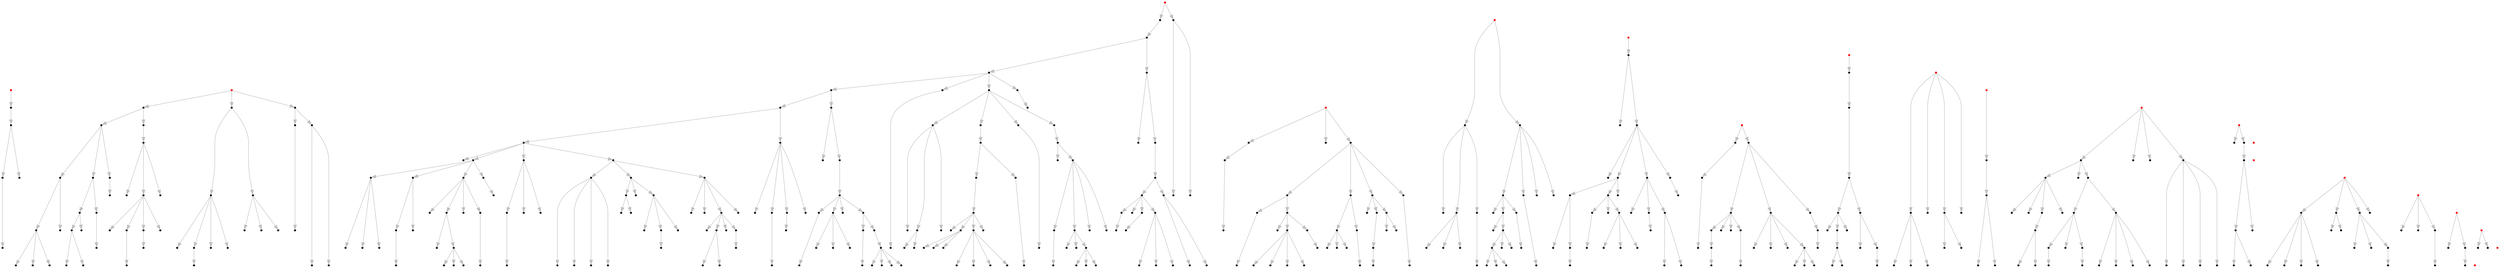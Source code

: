 digraph G {
node [shape=point];
/* 20 ranks, seed of 8086 */
r0c [color=red,pos="0,-0!"];
{rank=same r0c};
/* seed 8086 ; size of nodes in this rank: 1 */

r1c [color=red,pos="0,-1!"];
{rank=same r1c};
/* seed 8086 ; size of nodes in this rank: 1 */

r2c [color=red,pos="0,-2!"];
{rank=same r2c};
/* seed 8086 ; size of nodes in this rank: 1 */

r3c [color=red,pos="0,-3!"];
r3t0 [pos="0.25,-3!"];
r0c -> r3t0 [color="grey"];
{rank=same r3c r3t0};
/* seed 8086 ; size of nodes in this rank: 2 */

r4c [color=red,pos="0,-4!"];
r4t0 [pos="0.25,-4!"];
r2c -> r4t0 [color="grey"];
r4t1 [pos="0.5,-4!"];
r2c -> r4t1 [color="grey"];
{rank=same r4c r4t0 r4t1};
/* seed 8086 ; size of nodes in this rank: 3 */

r5c [color=red,pos="0,-5!"];
r5t0 [pos="0.25,-5!"];
r4t0 -> r5t0 [color="grey"];
{rank=same r5c r5t0};
/* seed 8086 ; size of nodes in this rank: 2 */

r6c [color=red,pos="0,-6!"];
r6t0 [pos="0.25,-6!"];
r3t0 -> r6t0 [color="grey"];
{rank=same r6c r6t0};
/* seed 8086 ; size of nodes in this rank: 2 */

r7c [color=red,pos="0,-7!"];
r7t0 [pos="0.25,-7!"];
r5c -> r7t0 [color="grey"];
{rank=same r7c r7t0};
/* seed 8086 ; size of nodes in this rank: 2 */

r8c [color=red,pos="0,-8!"];
r8t0 [pos="0.25,-8!"];
r5t0 -> r8t0 [color="grey"];
r8t1 [pos="0.5,-8!"];
r5t0 -> r8t1 [color="grey"];
r8t2 [pos="0.75,-8!"];
r7c -> r8t2 [color="grey"];
{rank=same r8c r8t0 r8t1 r8t2};
/* seed 8086 ; size of nodes in this rank: 4 */

r9c [color=red,pos="0,-9!"];
r9t0 [pos="0.25,-9!"];
r8t0 -> r9t0 [color="grey"];
r9t1 [pos="0.5,-9!"];
r8t0 -> r9t1 [color="grey"];
r9t2 [pos="0.75,-9!"];
r8t0 -> r9t2 [color="grey"];
r9t3 [pos="1.0,-9!"];
r8t0 -> r9t3 [color="grey"];
{rank=same r9c r9t0 r9t1 r9t2 r9t3};
/* seed 8086 ; size of nodes in this rank: 5 */

r10c [color=red,pos="0,-10!"];
r10t0 [pos="0.25,-10!"];
r1c -> r10t0 [color="grey"];
r10t1 [pos="0.5,-10!"];
r1c -> r10t1 [color="grey"];
r10t2 [pos="0.75,-10!"];
r1c -> r10t2 [color="grey"];
r10t3 [pos="1.0,-10!"];
r8t2 -> r10t3 [color="grey"];
r10t4 [pos="1.25,-10!"];
r9t0 -> r10t4 [color="grey"];
r10t5 [pos="1.5,-10!"];
r9t0 -> r10t5 [color="grey"];
r10t6 [pos="1.75,-10!"];
r9t3 -> r10t6 [color="grey"];
{rank=same r10c r10t0 r10t1 r10t2 r10t3 r10t4 r10t5 r10t6};
/* seed 8086 ; size of nodes in this rank: 8 */

r11c [color=red,pos="0,-11!"];
r11t0 [pos="0.25,-11!"];
r4c -> r11t0 [color="grey"];
r11t1 [pos="0.5,-11!"];
r4c -> r11t1 [color="grey"];
r11t2 [pos="0.75,-11!"];
r7t0 -> r11t2 [color="grey"];
r11t3 [pos="1.0,-11!"];
r7t0 -> r11t3 [color="grey"];
r11t4 [pos="1.25,-11!"];
r9t2 -> r11t4 [color="grey"];
r11t5 [pos="1.5,-11!"];
r9t2 -> r11t5 [color="grey"];
r11t6 [pos="1.75,-11!"];
r9t2 -> r11t6 [color="grey"];
r11t7 [pos="2.0,-11!"];
r9t2 -> r11t7 [color="grey"];
r11t8 [pos="2.25,-11!"];
r10t0 -> r11t8 [color="grey"];
r11t9 [pos="2.5,-11!"];
r10t0 -> r11t9 [color="grey"];
r11t10 [pos="2.75,-11!"];
r10t2 -> r11t10 [color="grey"];
r11t11 [pos="3.0,-11!"];
r10t2 -> r11t11 [color="grey"];
{rank=same r11c r11t0 r11t1 r11t2 r11t3 r11t4 r11t5 r11t6 r11t7 r11t8 r11t9 r11t10 r11t11};
/* seed 8086 ; size of nodes in this rank: 13 */

r12c [color=red,pos="0,-12!"];
r12t0 [pos="0.25,-12!"];
r3c -> r12t0 [color="grey"];
r12t1 [pos="0.5,-12!"];
r3c -> r12t1 [color="grey"];
r12t2 [pos="0.75,-12!"];
r3c -> r12t2 [color="grey"];
r12t3 [pos="1.0,-12!"];
r6c -> r12t3 [color="grey"];
r12t4 [pos="1.25,-12!"];
r6c -> r12t4 [color="grey"];
r12t5 [pos="1.5,-12!"];
r8t1 -> r12t5 [color="grey"];
r12t6 [pos="1.75,-12!"];
r8t1 -> r12t6 [color="grey"];
r12t7 [pos="2.0,-12!"];
r10t4 -> r12t7 [color="grey"];
r12t8 [pos="2.25,-12!"];
r10t4 -> r12t8 [color="grey"];
r12t9 [pos="2.5,-12!"];
r11c -> r12t9 [color="grey"];
r12t10 [pos="2.75,-12!"];
r11c -> r12t10 [color="grey"];
r12t11 [pos="3.0,-12!"];
r11t5 -> r12t11 [color="grey"];
r12t12 [pos="3.25,-12!"];
r11t7 -> r12t12 [color="grey"];
r12t13 [pos="3.5,-12!"];
r11t9 -> r12t13 [color="grey"];
{rank=same r12c r12t0 r12t1 r12t2 r12t3 r12t4 r12t5 r12t6 r12t7 r12t8 r12t9 r12t10 r12t11 r12t12 r12t13};
/* seed 8086 ; size of nodes in this rank: 15 */

r13c [color=red,pos="0,-13!"];
r13t0 [pos="0.25,-13!"];
r9c -> r13t0 [color="grey"];
r13t1 [pos="0.5,-13!"];
r10c -> r13t1 [color="grey"];
r13t2 [pos="0.75,-13!"];
r10c -> r13t2 [color="grey"];
r13t3 [pos="1.0,-13!"];
r10c -> r13t3 [color="grey"];
r13t4 [pos="1.25,-13!"];
r10c -> r13t4 [color="grey"];
r13t5 [pos="1.5,-13!"];
r10t5 -> r13t5 [color="grey"];
r13t6 [pos="1.75,-13!"];
r10t5 -> r13t6 [color="grey"];
r13t7 [pos="2.0,-13!"];
r12t0 -> r13t7 [color="grey"];
r13t8 [pos="2.25,-13!"];
r12t7 -> r13t8 [color="grey"];
r13t9 [pos="2.5,-13!"];
r12t7 -> r13t9 [color="grey"];
r13t10 [pos="2.75,-13!"];
r12t7 -> r13t10 [color="grey"];
r13t11 [pos="3.0,-13!"];
r12t7 -> r13t11 [color="grey"];
r13t12 [pos="3.25,-13!"];
r12t10 -> r13t12 [color="grey"];
r13t13 [pos="3.5,-13!"];
r12t12 -> r13t13 [color="grey"];
r13t14 [pos="3.75,-13!"];
r12t12 -> r13t14 [color="grey"];
{rank=same r13c r13t0 r13t1 r13t2 r13t3 r13t4 r13t5 r13t6 r13t7 r13t8 r13t9 r13t10 r13t11 r13t12 r13t13 r13t14};
/* seed 8086 ; size of nodes in this rank: 16 */

r14c [color=red,pos="0,-14!"];
r14t0 [pos="0.25,-14!"];
r6t0 -> r14t0 [color="grey"];
r14t1 [pos="0.5,-14!"];
r6t0 -> r14t1 [color="grey"];
r14t2 [pos="0.75,-14!"];
r10t3 -> r14t2 [color="grey"];
r14t3 [pos="1.0,-14!"];
r11t3 -> r14t3 [color="grey"];
r14t4 [pos="1.25,-14!"];
r11t3 -> r14t4 [color="grey"];
r14t5 [pos="1.5,-14!"];
r11t3 -> r14t5 [color="grey"];
r14t6 [pos="1.75,-14!"];
r11t3 -> r14t6 [color="grey"];
r14t7 [pos="2.0,-14!"];
r11t8 -> r14t7 [color="grey"];
r14t8 [pos="2.25,-14!"];
r11t8 -> r14t8 [color="grey"];
r14t9 [pos="2.5,-14!"];
r11t8 -> r14t9 [color="grey"];
r14t10 [pos="2.75,-14!"];
r12t3 -> r14t10 [color="grey"];
r14t11 [pos="3.0,-14!"];
r12t6 -> r14t11 [color="grey"];
r14t12 [pos="3.25,-14!"];
r12t11 -> r14t12 [color="grey"];
r14t13 [pos="3.5,-14!"];
r12t11 -> r14t13 [color="grey"];
r14t14 [pos="3.75,-14!"];
r13t1 -> r14t14 [color="grey"];
r14t15 [pos="4.0,-14!"];
r13t1 -> r14t15 [color="grey"];
r14t16 [pos="4.25,-14!"];
r13t1 -> r14t16 [color="grey"];
r14t17 [pos="4.5,-14!"];
r13t9 -> r14t17 [color="grey"];
r14t18 [pos="4.75,-14!"];
r13t9 -> r14t18 [color="grey"];
r14t19 [pos="5.0,-14!"];
r13t9 -> r14t19 [color="grey"];
r14t20 [pos="5.25,-14!"];
r13t9 -> r14t20 [color="grey"];
r14t21 [pos="5.5,-14!"];
r13t11 -> r14t21 [color="grey"];
r14t22 [pos="5.75,-14!"];
r13t11 -> r14t22 [color="grey"];
r14t23 [pos="6.0,-14!"];
r13t11 -> r14t23 [color="grey"];
{rank=same r14c r14t0 r14t1 r14t2 r14t3 r14t4 r14t5 r14t6 r14t7 r14t8 r14t9 r14t10 r14t11 r14t12 r14t13 r14t14 r14t15 r14t16 r14t17 r14t18 r14t19 r14t20 r14t21 r14t22 r14t23};
/* seed 8086 ; size of nodes in this rank: 25 */

r15c [color=red,pos="0,-15!"];
r15t0 [pos="0.25,-15!"];
r4t1 -> r15t0 [color="grey"];
r15t1 [pos="0.5,-15!"];
r4t1 -> r15t1 [color="grey"];
r15t2 [pos="0.75,-15!"];
r10t1 -> r15t2 [color="grey"];
r15t3 [pos="1.0,-15!"];
r10t1 -> r15t3 [color="grey"];
r15t4 [pos="1.25,-15!"];
r11t1 -> r15t4 [color="grey"];
r15t5 [pos="1.5,-15!"];
r11t1 -> r15t5 [color="grey"];
r15t6 [pos="1.75,-15!"];
r11t1 -> r15t6 [color="grey"];
r15t7 [pos="2.0,-15!"];
r11t1 -> r15t7 [color="grey"];
r15t8 [pos="2.25,-15!"];
r12t2 -> r15t8 [color="grey"];
r15t9 [pos="2.5,-15!"];
r12t2 -> r15t9 [color="grey"];
r15t10 [pos="2.75,-15!"];
r12t2 -> r15t10 [color="grey"];
r15t11 [pos="3.0,-15!"];
r12t2 -> r15t11 [color="grey"];
r15t12 [pos="3.25,-15!"];
r12t13 -> r15t12 [color="grey"];
r15t13 [pos="3.5,-15!"];
r12t13 -> r15t13 [color="grey"];
r15t14 [pos="3.75,-15!"];
r12t13 -> r15t14 [color="grey"];
r15t15 [pos="4.0,-15!"];
r13t0 -> r15t15 [color="grey"];
r15t16 [pos="4.25,-15!"];
r13t6 -> r15t16 [color="grey"];
r15t17 [pos="4.5,-15!"];
r14t4 -> r15t17 [color="grey"];
r15t18 [pos="4.75,-15!"];
r14t4 -> r15t18 [color="grey"];
r15t19 [pos="5.0,-15!"];
r14t4 -> r15t19 [color="grey"];
r15t20 [pos="5.25,-15!"];
r14t6 -> r15t20 [color="grey"];
r15t21 [pos="5.5,-15!"];
r14t9 -> r15t21 [color="grey"];
r15t22 [pos="5.75,-15!"];
r14t11 -> r15t22 [color="grey"];
r15t23 [pos="6.0,-15!"];
r14t11 -> r15t23 [color="grey"];
r15t24 [pos="6.25,-15!"];
r14t20 -> r15t24 [color="grey"];
r15t25 [pos="6.5,-15!"];
r14t22 -> r15t25 [color="grey"];
r15t26 [pos="6.75,-15!"];
r14t22 -> r15t26 [color="grey"];
r15t27 [pos="7.0,-15!"];
r14t22 -> r15t27 [color="grey"];
{rank=same r15c r15t0 r15t1 r15t2 r15t3 r15t4 r15t5 r15t6 r15t7 r15t8 r15t9 r15t10 r15t11 r15t12 r15t13 r15t14 r15t15 r15t16 r15t17 r15t18 r15t19 r15t20 r15t21 r15t22 r15t23 r15t24 r15t25 r15t26 r15t27};
/* seed 8086 ; size of nodes in this rank: 29 */

r16c [color=red,pos="0,-16!"];
r16t0 [pos="0.25,-16!"];
r8c -> r16t0 [color="grey"];
r16t1 [pos="0.5,-16!"];
r8c -> r16t1 [color="grey"];
r16t2 [pos="0.75,-16!"];
r8c -> r16t2 [color="grey"];
r16t3 [pos="1.0,-16!"];
r8c -> r16t3 [color="grey"];
r16t4 [pos="1.25,-16!"];
r11t0 -> r16t4 [color="grey"];
r16t5 [pos="1.5,-16!"];
r11t0 -> r16t5 [color="grey"];
r16t6 [pos="1.75,-16!"];
r11t0 -> r16t6 [color="grey"];
r16t7 [pos="2.0,-16!"];
r12t4 -> r16t7 [color="grey"];
r16t8 [pos="2.25,-16!"];
r12t4 -> r16t8 [color="grey"];
r16t9 [pos="2.5,-16!"];
r12t4 -> r16t9 [color="grey"];
r16t10 [pos="2.75,-16!"];
r12t8 -> r16t10 [color="grey"];
r16t11 [pos="3.0,-16!"];
r12t8 -> r16t11 [color="grey"];
r16t12 [pos="3.25,-16!"];
r12t8 -> r16t12 [color="grey"];
r16t13 [pos="3.5,-16!"];
r12t8 -> r16t13 [color="grey"];
r16t14 [pos="3.75,-16!"];
r13t10 -> r16t14 [color="grey"];
r16t15 [pos="4.0,-16!"];
r13t10 -> r16t15 [color="grey"];
r16t16 [pos="4.25,-16!"];
r13t10 -> r16t16 [color="grey"];
r16t17 [pos="4.5,-16!"];
r14c -> r16t17 [color="grey"];
r16t18 [pos="4.75,-16!"];
r14c -> r16t18 [color="grey"];
r16t19 [pos="5.0,-16!"];
r14c -> r16t19 [color="grey"];
r16t20 [pos="5.25,-16!"];
r14c -> r16t20 [color="grey"];
r16t21 [pos="5.5,-16!"];
r14t2 -> r16t21 [color="grey"];
r16t22 [pos="5.75,-16!"];
r14t2 -> r16t22 [color="grey"];
r16t23 [pos="6.0,-16!"];
r14t5 -> r16t23 [color="grey"];
r16t24 [pos="6.25,-16!"];
r14t5 -> r16t24 [color="grey"];
r16t25 [pos="6.5,-16!"];
r14t5 -> r16t25 [color="grey"];
r16t26 [pos="6.75,-16!"];
r14t8 -> r16t26 [color="grey"];
r16t27 [pos="7.0,-16!"];
r14t8 -> r16t27 [color="grey"];
r16t28 [pos="7.25,-16!"];
r14t12 -> r16t28 [color="grey"];
r16t29 [pos="7.5,-16!"];
r14t14 -> r16t29 [color="grey"];
r16t30 [pos="7.75,-16!"];
r14t14 -> r16t30 [color="grey"];
r16t31 [pos="8.0,-16!"];
r14t14 -> r16t31 [color="grey"];
r16t32 [pos="8.25,-16!"];
r14t14 -> r16t32 [color="grey"];
r16t33 [pos="8.5,-16!"];
r14t16 -> r16t33 [color="grey"];
r16t34 [pos="8.75,-16!"];
r14t16 -> r16t34 [color="grey"];
r16t35 [pos="9.0,-16!"];
r14t19 -> r16t35 [color="grey"];
r16t36 [pos="9.25,-16!"];
r14t19 -> r16t36 [color="grey"];
r16t37 [pos="9.5,-16!"];
r14t19 -> r16t37 [color="grey"];
r16t38 [pos="9.75,-16!"];
r14t19 -> r16t38 [color="grey"];
r16t39 [pos="10.0,-16!"];
r14t23 -> r16t39 [color="grey"];
r16t40 [pos="10.25,-16!"];
r14t23 -> r16t40 [color="grey"];
r16t41 [pos="10.5,-16!"];
r14t23 -> r16t41 [color="grey"];
r16t42 [pos="10.75,-16!"];
r14t23 -> r16t42 [color="grey"];
r16t43 [pos="11.0,-16!"];
r15t4 -> r16t43 [color="grey"];
r16t44 [pos="11.25,-16!"];
r15t4 -> r16t44 [color="grey"];
r16t45 [pos="11.5,-16!"];
r15t4 -> r16t45 [color="grey"];
r16t46 [pos="11.75,-16!"];
r15t8 -> r16t46 [color="grey"];
r16t47 [pos="12.0,-16!"];
r15t8 -> r16t47 [color="grey"];
r16t48 [pos="12.25,-16!"];
r15t10 -> r16t48 [color="grey"];
r16t49 [pos="12.5,-16!"];
r15t10 -> r16t49 [color="grey"];
r16t50 [pos="12.75,-16!"];
r15t10 -> r16t50 [color="grey"];
r16t51 [pos="13.0,-16!"];
r15t16 -> r16t51 [color="grey"];
r16t52 [pos="13.25,-16!"];
r15t16 -> r16t52 [color="grey"];
r16t53 [pos="13.5,-16!"];
r15t16 -> r16t53 [color="grey"];
r16t54 [pos="13.75,-16!"];
r15t16 -> r16t54 [color="grey"];
r16t55 [pos="14.0,-16!"];
r15t18 -> r16t55 [color="grey"];
r16t56 [pos="14.25,-16!"];
r15t18 -> r16t56 [color="grey"];
r16t57 [pos="14.5,-16!"];
r15t18 -> r16t57 [color="grey"];
r16t58 [pos="14.75,-16!"];
r15t22 -> r16t58 [color="grey"];
r16t59 [pos="15.0,-16!"];
r15t22 -> r16t59 [color="grey"];
r16t60 [pos="15.25,-16!"];
r15t22 -> r16t60 [color="grey"];
r16t61 [pos="15.5,-16!"];
r15t22 -> r16t61 [color="grey"];
r16t62 [pos="15.75,-16!"];
r15t25 -> r16t62 [color="grey"];
r16t63 [pos="16.0,-16!"];
r15t25 -> r16t63 [color="grey"];
{rank=same r16c r16t0 r16t1 r16t2 r16t3 r16t4 r16t5 r16t6 r16t7 r16t8 r16t9 r16t10 r16t11 r16t12 r16t13 r16t14 r16t15 r16t16 r16t17 r16t18 r16t19 r16t20 r16t21 r16t22 r16t23 r16t24 r16t25 r16t26 r16t27 r16t28 r16t29 r16t30 r16t31 r16t32 r16t33 r16t34 r16t35 r16t36 r16t37 r16t38 r16t39 r16t40 r16t41 r16t42 r16t43 r16t44 r16t45 r16t46 r16t47 r16t48 r16t49 r16t50 r16t51 r16t52 r16t53 r16t54 r16t55 r16t56 r16t57 r16t58 r16t59 r16t60 r16t61 r16t62 r16t63};
/* seed 8086 ; size of nodes in this rank: 65 */

r17c [color=red,pos="0,-17!"];
r17t0 [pos="0.25,-17!"];
r11t4 -> r17t0 [color="grey"];
r17t1 [pos="0.5,-17!"];
r11t4 -> r17t1 [color="grey"];
r17t2 [pos="0.75,-17!"];
r11t4 -> r17t2 [color="grey"];
r17t3 [pos="1.0,-17!"];
r11t10 -> r17t3 [color="grey"];
r17t4 [pos="1.25,-17!"];
r13t7 -> r17t4 [color="grey"];
r17t5 [pos="1.5,-17!"];
r13t12 -> r17t5 [color="grey"];
r17t6 [pos="1.75,-17!"];
r13t12 -> r17t6 [color="grey"];
r17t7 [pos="2.0,-17!"];
r13t14 -> r17t7 [color="grey"];
r17t8 [pos="2.25,-17!"];
r13t14 -> r17t8 [color="grey"];
r17t9 [pos="2.5,-17!"];
r13t14 -> r17t9 [color="grey"];
r17t10 [pos="2.75,-17!"];
r13t14 -> r17t10 [color="grey"];
r17t11 [pos="3.0,-17!"];
r14t7 -> r17t11 [color="grey"];
r17t12 [pos="3.25,-17!"];
r14t7 -> r17t12 [color="grey"];
r17t13 [pos="3.5,-17!"];
r14t18 -> r17t13 [color="grey"];
r17t14 [pos="3.75,-17!"];
r14t18 -> r17t14 [color="grey"];
r17t15 [pos="4.0,-17!"];
r15c -> r17t15 [color="grey"];
r17t16 [pos="4.25,-17!"];
r15c -> r17t16 [color="grey"];
r17t17 [pos="4.5,-17!"];
r15c -> r17t17 [color="grey"];
r17t18 [pos="4.75,-17!"];
r15t3 -> r17t18 [color="grey"];
r17t19 [pos="5.0,-17!"];
r15t3 -> r17t19 [color="grey"];
r17t20 [pos="5.25,-17!"];
r15t3 -> r17t20 [color="grey"];
r17t21 [pos="5.5,-17!"];
r15t9 -> r17t21 [color="grey"];
r17t22 [pos="5.75,-17!"];
r15t9 -> r17t22 [color="grey"];
r17t23 [pos="6.0,-17!"];
r15t13 -> r17t23 [color="grey"];
r17t24 [pos="6.25,-17!"];
r15t13 -> r17t24 [color="grey"];
r17t25 [pos="6.5,-17!"];
r15t13 -> r17t25 [color="grey"];
r17t26 [pos="6.75,-17!"];
r15t13 -> r17t26 [color="grey"];
r17t27 [pos="7.0,-17!"];
r15t27 -> r17t27 [color="grey"];
r17t28 [pos="7.25,-17!"];
r15t27 -> r17t28 [color="grey"];
r17t29 [pos="7.5,-17!"];
r15t27 -> r17t29 [color="grey"];
r17t30 [pos="7.75,-17!"];
r16t7 -> r17t30 [color="grey"];
r17t31 [pos="8.0,-17!"];
r16t7 -> r17t31 [color="grey"];
r17t32 [pos="8.25,-17!"];
r16t7 -> r17t32 [color="grey"];
r17t33 [pos="8.5,-17!"];
r16t7 -> r17t33 [color="grey"];
r17t34 [pos="8.75,-17!"];
r16t9 -> r17t34 [color="grey"];
r17t35 [pos="9.0,-17!"];
r16t12 -> r17t35 [color="grey"];
r17t36 [pos="9.25,-17!"];
r16t18 -> r17t36 [color="grey"];
r17t37 [pos="9.5,-17!"];
r16t18 -> r17t37 [color="grey"];
r17t38 [pos="9.75,-17!"];
r16t21 -> r17t38 [color="grey"];
r17t39 [pos="10.0,-17!"];
r16t21 -> r17t39 [color="grey"];
r17t40 [pos="10.25,-17!"];
r16t21 -> r17t40 [color="grey"];
r17t41 [pos="10.5,-17!"];
r16t24 -> r17t41 [color="grey"];
r17t42 [pos="10.75,-17!"];
r16t26 -> r17t42 [color="grey"];
r17t43 [pos="11.0,-17!"];
r16t26 -> r17t43 [color="grey"];
r17t44 [pos="11.25,-17!"];
r16t28 -> r17t44 [color="grey"];
r17t45 [pos="11.5,-17!"];
r16t28 -> r17t45 [color="grey"];
r17t46 [pos="11.75,-17!"];
r16t28 -> r17t46 [color="grey"];
r17t47 [pos="12.0,-17!"];
r16t28 -> r17t47 [color="grey"];
r17t48 [pos="12.25,-17!"];
r16t31 -> r17t48 [color="grey"];
r17t49 [pos="12.5,-17!"];
r16t41 -> r17t49 [color="grey"];
r17t50 [pos="12.75,-17!"];
r16t41 -> r17t50 [color="grey"];
r17t51 [pos="13.0,-17!"];
r16t41 -> r17t51 [color="grey"];
r17t52 [pos="13.25,-17!"];
r16t41 -> r17t52 [color="grey"];
r17t53 [pos="13.5,-17!"];
r16t44 -> r17t53 [color="grey"];
r17t54 [pos="13.75,-17!"];
r16t44 -> r17t54 [color="grey"];
r17t55 [pos="14.0,-17!"];
r16t47 -> r17t55 [color="grey"];
r17t56 [pos="14.25,-17!"];
r16t47 -> r17t56 [color="grey"];
r17t57 [pos="14.5,-17!"];
r16t47 -> r17t57 [color="grey"];
r17t58 [pos="14.75,-17!"];
r16t50 -> r17t58 [color="grey"];
r17t59 [pos="15.0,-17!"];
r16t50 -> r17t59 [color="grey"];
r17t60 [pos="15.25,-17!"];
r16t54 -> r17t60 [color="grey"];
r17t61 [pos="15.5,-17!"];
r16t54 -> r17t61 [color="grey"];
r17t62 [pos="15.75,-17!"];
r16t58 -> r17t62 [color="grey"];
r17t63 [pos="16.0,-17!"];
r16t60 -> r17t63 [color="grey"];
{rank=same r17c r17t0 r17t1 r17t2 r17t3 r17t4 r17t5 r17t6 r17t7 r17t8 r17t9 r17t10 r17t11 r17t12 r17t13 r17t14 r17t15 r17t16 r17t17 r17t18 r17t19 r17t20 r17t21 r17t22 r17t23 r17t24 r17t25 r17t26 r17t27 r17t28 r17t29 r17t30 r17t31 r17t32 r17t33 r17t34 r17t35 r17t36 r17t37 r17t38 r17t39 r17t40 r17t41 r17t42 r17t43 r17t44 r17t45 r17t46 r17t47 r17t48 r17t49 r17t50 r17t51 r17t52 r17t53 r17t54 r17t55 r17t56 r17t57 r17t58 r17t59 r17t60 r17t61 r17t62 r17t63};
/* seed 8086 ; size of nodes in this rank: 65 */

r18c [color=red,pos="0,-18!"];
r18t0 [pos="0.25,-18!"];
r9t1 -> r18t0 [color="grey"];
r18t1 [pos="0.5,-18!"];
r11t6 -> r18t1 [color="grey"];
r18t2 [pos="0.75,-18!"];
r14t0 -> r18t2 [color="grey"];
r18t3 [pos="1.0,-18!"];
r14t10 -> r18t3 [color="grey"];
r18t4 [pos="1.25,-18!"];
r14t17 -> r18t4 [color="grey"];
r18t5 [pos="1.5,-18!"];
r14t17 -> r18t5 [color="grey"];
r18t6 [pos="1.75,-18!"];
r14t17 -> r18t6 [color="grey"];
r18t7 [pos="2.0,-18!"];
r15t2 -> r18t7 [color="grey"];
r18t8 [pos="2.25,-18!"];
r15t2 -> r18t8 [color="grey"];
r18t9 [pos="2.5,-18!"];
r15t2 -> r18t9 [color="grey"];
r18t10 [pos="2.75,-18!"];
r15t2 -> r18t10 [color="grey"];
r18t11 [pos="3.0,-18!"];
r15t17 -> r18t11 [color="grey"];
r18t12 [pos="3.25,-18!"];
r15t17 -> r18t12 [color="grey"];
r18t13 [pos="3.5,-18!"];
r16c -> r18t13 [color="grey"];
r18t14 [pos="3.75,-18!"];
r16c -> r18t14 [color="grey"];
r18t15 [pos="4.0,-18!"];
r16t2 -> r18t15 [color="grey"];
r18t16 [pos="4.25,-18!"];
r16t2 -> r18t16 [color="grey"];
r18t17 [pos="4.5,-18!"];
r16t5 -> r18t17 [color="grey"];
r18t18 [pos="4.75,-18!"];
r16t5 -> r18t18 [color="grey"];
r18t19 [pos="5.0,-18!"];
r16t5 -> r18t19 [color="grey"];
r18t20 [pos="5.25,-18!"];
r16t8 -> r18t20 [color="grey"];
r18t21 [pos="5.5,-18!"];
r16t8 -> r18t21 [color="grey"];
r18t22 [pos="5.75,-18!"];
r16t8 -> r18t22 [color="grey"];
r18t23 [pos="6.0,-18!"];
r16t8 -> r18t23 [color="grey"];
r18t24 [pos="6.25,-18!"];
r16t19 -> r18t24 [color="grey"];
r18t25 [pos="6.5,-18!"];
r16t19 -> r18t25 [color="grey"];
r18t26 [pos="6.75,-18!"];
r16t19 -> r18t26 [color="grey"];
r18t27 [pos="7.0,-18!"];
r16t22 -> r18t27 [color="grey"];
r18t28 [pos="7.25,-18!"];
r16t22 -> r18t28 [color="grey"];
r18t29 [pos="7.5,-18!"];
r16t27 -> r18t29 [color="grey"];
r18t30 [pos="7.75,-18!"];
r16t33 -> r18t30 [color="grey"];
r18t31 [pos="8.0,-18!"];
r16t33 -> r18t31 [color="grey"];
r18t32 [pos="8.25,-18!"];
r16t33 -> r18t32 [color="grey"];
r18t33 [pos="8.5,-18!"];
r16t36 -> r18t33 [color="grey"];
r18t34 [pos="8.75,-18!"];
r16t36 -> r18t34 [color="grey"];
r18t35 [pos="9.0,-18!"];
r16t45 -> r18t35 [color="grey"];
r18t36 [pos="9.25,-18!"];
r16t49 -> r18t36 [color="grey"];
r18t37 [pos="9.5,-18!"];
r16t52 -> r18t37 [color="grey"];
r18t38 [pos="9.75,-18!"];
r16t52 -> r18t38 [color="grey"];
r18t39 [pos="10.0,-18!"];
r16t52 -> r18t39 [color="grey"];
r18t40 [pos="10.25,-18!"];
r16t55 -> r18t40 [color="grey"];
r18t41 [pos="10.5,-18!"];
r16t57 -> r18t41 [color="grey"];
r18t42 [pos="10.75,-18!"];
r16t57 -> r18t42 [color="grey"];
r18t43 [pos="11.0,-18!"];
r16t57 -> r18t43 [color="grey"];
r18t44 [pos="11.25,-18!"];
r17c -> r18t44 [color="grey"];
r18t45 [pos="11.5,-18!"];
r17c -> r18t45 [color="grey"];
r18t46 [pos="11.75,-18!"];
r17t1 -> r18t46 [color="grey"];
r18t47 [pos="12.0,-18!"];
r17t1 -> r18t47 [color="grey"];
r18t48 [pos="12.25,-18!"];
r17t8 -> r18t48 [color="grey"];
r18t49 [pos="12.5,-18!"];
r17t8 -> r18t49 [color="grey"];
r18t50 [pos="12.75,-18!"];
r17t8 -> r18t50 [color="grey"];
r18t51 [pos="13.0,-18!"];
r17t21 -> r18t51 [color="grey"];
r18t52 [pos="13.25,-18!"];
r17t21 -> r18t52 [color="grey"];
r18t53 [pos="13.5,-18!"];
r17t21 -> r18t53 [color="grey"];
r18t54 [pos="13.75,-18!"];
r17t25 -> r18t54 [color="grey"];
r18t55 [pos="14.0,-18!"];
r17t28 -> r18t55 [color="grey"];
r18t56 [pos="14.25,-18!"];
r17t30 -> r18t56 [color="grey"];
r18t57 [pos="14.5,-18!"];
r17t34 -> r18t57 [color="grey"];
r18t58 [pos="14.75,-18!"];
r17t39 -> r18t58 [color="grey"];
r18t59 [pos="15.0,-18!"];
r17t45 -> r18t59 [color="grey"];
r18t60 [pos="15.25,-18!"];
r17t45 -> r18t60 [color="grey"];
r18t61 [pos="15.5,-18!"];
r17t45 -> r18t61 [color="grey"];
r18t62 [pos="15.75,-18!"];
r17t52 -> r18t62 [color="grey"];
r18t63 [pos="16.0,-18!"];
r17t54 -> r18t63 [color="grey"];
r18t64 [pos="16.25,-18!"];
r17t54 -> r18t64 [color="grey"];
r18t65 [pos="16.5,-18!"];
r17t54 -> r18t65 [color="grey"];
r18t66 [pos="16.75,-18!"];
r17t57 -> r18t66 [color="grey"];
r18t67 [pos="17.0,-18!"];
r17t61 -> r18t67 [color="grey"];
{rank=same r18c r18t0 r18t1 r18t2 r18t3 r18t4 r18t5 r18t6 r18t7 r18t8 r18t9 r18t10 r18t11 r18t12 r18t13 r18t14 r18t15 r18t16 r18t17 r18t18 r18t19 r18t20 r18t21 r18t22 r18t23 r18t24 r18t25 r18t26 r18t27 r18t28 r18t29 r18t30 r18t31 r18t32 r18t33 r18t34 r18t35 r18t36 r18t37 r18t38 r18t39 r18t40 r18t41 r18t42 r18t43 r18t44 r18t45 r18t46 r18t47 r18t48 r18t49 r18t50 r18t51 r18t52 r18t53 r18t54 r18t55 r18t56 r18t57 r18t58 r18t59 r18t60 r18t61 r18t62 r18t63 r18t64 r18t65 r18t66 r18t67};
/* seed 8086 ; size of nodes in this rank: 69 */

r19c [color=red,pos="0,-19!"];
r19t0 [pos="0.25,-19!"];
r11t11 -> r19t0 [color="grey"];
r19t1 [pos="0.5,-19!"];
r11t11 -> r19t1 [color="grey"];
r19t2 [pos="0.75,-19!"];
r13t4 -> r19t2 [color="grey"];
r19t3 [pos="1.0,-19!"];
r13t4 -> r19t3 [color="grey"];
r19t4 [pos="1.25,-19!"];
r13t4 -> r19t4 [color="grey"];
r19t5 [pos="1.5,-19!"];
r13t4 -> r19t5 [color="grey"];
r19t6 [pos="1.75,-19!"];
r14t13 -> r19t6 [color="grey"];
r19t7 [pos="2.0,-19!"];
r14t21 -> r19t7 [color="grey"];
r19t8 [pos="2.25,-19!"];
r14t21 -> r19t8 [color="grey"];
r19t9 [pos="2.5,-19!"];
r14t21 -> r19t9 [color="grey"];
r19t10 [pos="2.75,-19!"];
r14t21 -> r19t10 [color="grey"];
r19t11 [pos="3.0,-19!"];
r15t5 -> r19t11 [color="grey"];
r19t12 [pos="3.25,-19!"];
r15t11 -> r19t12 [color="grey"];
r19t13 [pos="3.5,-19!"];
r15t15 -> r19t13 [color="grey"];
r19t14 [pos="3.75,-19!"];
r15t15 -> r19t14 [color="grey"];
r19t15 [pos="4.0,-19!"];
r15t23 -> r19t15 [color="grey"];
r19t16 [pos="4.25,-19!"];
r15t23 -> r19t16 [color="grey"];
r19t17 [pos="4.5,-19!"];
r16t0 -> r19t17 [color="grey"];
r19t18 [pos="4.75,-19!"];
r16t0 -> r19t18 [color="grey"];
r19t19 [pos="5.0,-19!"];
r16t0 -> r19t19 [color="grey"];
r19t20 [pos="5.25,-19!"];
r16t6 -> r19t20 [color="grey"];
r19t21 [pos="5.5,-19!"];
r16t11 -> r19t21 [color="grey"];
r19t22 [pos="5.75,-19!"];
r16t14 -> r19t22 [color="grey"];
r19t23 [pos="6.0,-19!"];
r16t17 -> r19t23 [color="grey"];
r19t24 [pos="6.25,-19!"];
r16t17 -> r19t24 [color="grey"];
r19t25 [pos="6.5,-19!"];
r16t17 -> r19t25 [color="grey"];
r19t26 [pos="6.75,-19!"];
r16t17 -> r19t26 [color="grey"];
r19t27 [pos="7.0,-19!"];
r16t25 -> r19t27 [color="grey"];
r19t28 [pos="7.25,-19!"];
r16t25 -> r19t28 [color="grey"];
r19t29 [pos="7.5,-19!"];
r16t34 -> r19t29 [color="grey"];
r19t30 [pos="7.75,-19!"];
r16t34 -> r19t30 [color="grey"];
r19t31 [pos="8.0,-19!"];
r16t34 -> r19t31 [color="grey"];
r19t32 [pos="8.25,-19!"];
r16t34 -> r19t32 [color="grey"];
r19t33 [pos="8.5,-19!"];
r16t38 -> r19t33 [color="grey"];
r19t34 [pos="8.75,-19!"];
r16t46 -> r19t34 [color="grey"];
r19t35 [pos="9.0,-19!"];
r16t51 -> r19t35 [color="grey"];
r19t36 [pos="9.25,-19!"];
r16t61 -> r19t36 [color="grey"];
r19t37 [pos="9.5,-19!"];
r16t61 -> r19t37 [color="grey"];
r19t38 [pos="9.75,-19!"];
r16t61 -> r19t38 [color="grey"];
r19t39 [pos="10.0,-19!"];
r17t5 -> r19t39 [color="grey"];
r19t40 [pos="10.25,-19!"];
r17t5 -> r19t40 [color="grey"];
r19t41 [pos="10.5,-19!"];
r17t7 -> r19t41 [color="grey"];
r19t42 [pos="10.75,-19!"];
r17t11 -> r19t42 [color="grey"];
r19t43 [pos="11.0,-19!"];
r17t11 -> r19t43 [color="grey"];
r19t44 [pos="11.25,-19!"];
r17t11 -> r19t44 [color="grey"];
r19t45 [pos="11.5,-19!"];
r17t13 -> r19t45 [color="grey"];
r19t46 [pos="11.75,-19!"];
r17t17 -> r19t46 [color="grey"];
r19t47 [pos="12.0,-19!"];
r17t22 -> r19t47 [color="grey"];
r19t48 [pos="12.25,-19!"];
r17t24 -> r19t48 [color="grey"];
r19t49 [pos="12.5,-19!"];
r17t33 -> r19t49 [color="grey"];
r19t50 [pos="12.75,-19!"];
r17t42 -> r19t50 [color="grey"];
r19t51 [pos="13.0,-19!"];
r17t42 -> r19t51 [color="grey"];
r19t52 [pos="13.25,-19!"];
r17t46 -> r19t52 [color="grey"];
r19t53 [pos="13.5,-19!"];
r17t46 -> r19t53 [color="grey"];
r19t54 [pos="13.75,-19!"];
r17t46 -> r19t54 [color="grey"];
r19t55 [pos="14.0,-19!"];
r17t46 -> r19t55 [color="grey"];
r19t56 [pos="14.25,-19!"];
r17t48 -> r19t56 [color="grey"];
r19t57 [pos="14.5,-19!"];
r17t48 -> r19t57 [color="grey"];
r19t58 [pos="14.75,-19!"];
r17t50 -> r19t58 [color="grey"];
r19t59 [pos="15.0,-19!"];
r17t50 -> r19t59 [color="grey"];
r19t60 [pos="15.25,-19!"];
r17t56 -> r19t60 [color="grey"];
r19t61 [pos="15.5,-19!"];
r17t56 -> r19t61 [color="grey"];
r19t62 [pos="15.75,-19!"];
r17t56 -> r19t62 [color="grey"];
r19t63 [pos="16.0,-19!"];
r17t56 -> r19t63 [color="grey"];
r19t64 [pos="16.25,-19!"];
r17t60 -> r19t64 [color="grey"];
r19t65 [pos="16.5,-19!"];
r18t8 -> r19t65 [color="grey"];
r19t66 [pos="16.75,-19!"];
r18t12 -> r19t66 [color="grey"];
r19t67 [pos="17.0,-19!"];
r18t14 -> r19t67 [color="grey"];
r19t68 [pos="17.25,-19!"];
r18t23 -> r19t68 [color="grey"];
r19t69 [pos="17.5,-19!"];
r18t23 -> r19t69 [color="grey"];
r19t70 [pos="17.75,-19!"];
r18t23 -> r19t70 [color="grey"];
r19t71 [pos="18.0,-19!"];
r18t26 -> r19t71 [color="grey"];
r19t72 [pos="18.25,-19!"];
r18t28 -> r19t72 [color="grey"];
r19t73 [pos="18.5,-19!"];
r18t30 -> r19t73 [color="grey"];
r19t74 [pos="18.75,-19!"];
r18t32 -> r19t74 [color="grey"];
r19t75 [pos="19.0,-19!"];
r18t34 -> r19t75 [color="grey"];
r19t76 [pos="19.25,-19!"];
r18t34 -> r19t76 [color="grey"];
r19t77 [pos="19.5,-19!"];
r18t34 -> r19t77 [color="grey"];
r19t78 [pos="19.75,-19!"];
r18t36 -> r19t78 [color="grey"];
r19t79 [pos="20.0,-19!"];
r18t50 -> r19t79 [color="grey"];
r19t80 [pos="20.25,-19!"];
r18t50 -> r19t80 [color="grey"];
r19t81 [pos="20.5,-19!"];
r18t50 -> r19t81 [color="grey"];
r19t82 [pos="20.75,-19!"];
r18t56 -> r19t82 [color="grey"];
r19t83 [pos="21.0,-19!"];
r18t58 -> r19t83 [color="grey"];
r19t84 [pos="21.25,-19!"];
r18t58 -> r19t84 [color="grey"];
r19t85 [pos="21.5,-19!"];
r18t63 -> r19t85 [color="grey"];
r19t86 [pos="21.75,-19!"];
r18t63 -> r19t86 [color="grey"];
r19t87 [pos="22.0,-19!"];
r18t63 -> r19t87 [color="grey"];
r19t88 [pos="22.25,-19!"];
r18t67 -> r19t88 [color="grey"];
r19t89 [pos="22.5,-19!"];
r18t67 -> r19t89 [color="grey"];
r19t90 [pos="22.75,-19!"];
r18t67 -> r19t90 [color="grey"];
r19t91 [pos="23.0,-19!"];
r18t67 -> r19t91 [color="grey"];
{rank=same r19c r19t0 r19t1 r19t2 r19t3 r19t4 r19t5 r19t6 r19t7 r19t8 r19t9 r19t10 r19t11 r19t12 r19t13 r19t14 r19t15 r19t16 r19t17 r19t18 r19t19 r19t20 r19t21 r19t22 r19t23 r19t24 r19t25 r19t26 r19t27 r19t28 r19t29 r19t30 r19t31 r19t32 r19t33 r19t34 r19t35 r19t36 r19t37 r19t38 r19t39 r19t40 r19t41 r19t42 r19t43 r19t44 r19t45 r19t46 r19t47 r19t48 r19t49 r19t50 r19t51 r19t52 r19t53 r19t54 r19t55 r19t56 r19t57 r19t58 r19t59 r19t60 r19t61 r19t62 r19t63 r19t64 r19t65 r19t66 r19t67 r19t68 r19t69 r19t70 r19t71 r19t72 r19t73 r19t74 r19t75 r19t76 r19t77 r19t78 r19t79 r19t80 r19t81 r19t82 r19t83 r19t84 r19t85 r19t86 r19t87 r19t88 r19t89 r19t90 r19t91};
/* seed 8086 ; size of nodes in this rank: 93 */

}

